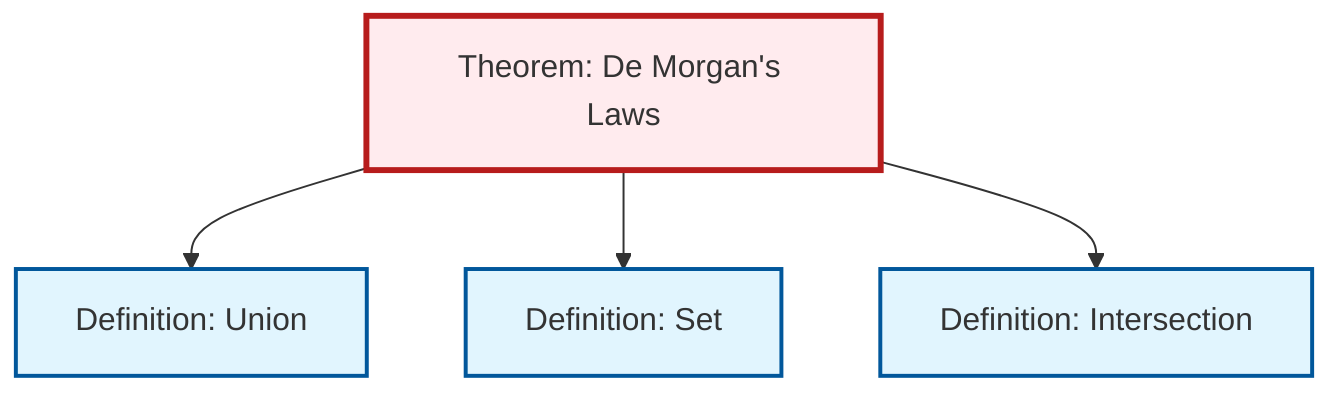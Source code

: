 graph TD
    classDef definition fill:#e1f5fe,stroke:#01579b,stroke-width:2px
    classDef theorem fill:#f3e5f5,stroke:#4a148c,stroke-width:2px
    classDef axiom fill:#fff3e0,stroke:#e65100,stroke-width:2px
    classDef example fill:#e8f5e9,stroke:#1b5e20,stroke-width:2px
    classDef current fill:#ffebee,stroke:#b71c1c,stroke-width:3px
    def-union["Definition: Union"]:::definition
    thm-de-morgan["Theorem: De Morgan's Laws"]:::theorem
    def-intersection["Definition: Intersection"]:::definition
    def-set["Definition: Set"]:::definition
    thm-de-morgan --> def-union
    thm-de-morgan --> def-set
    thm-de-morgan --> def-intersection
    class thm-de-morgan current